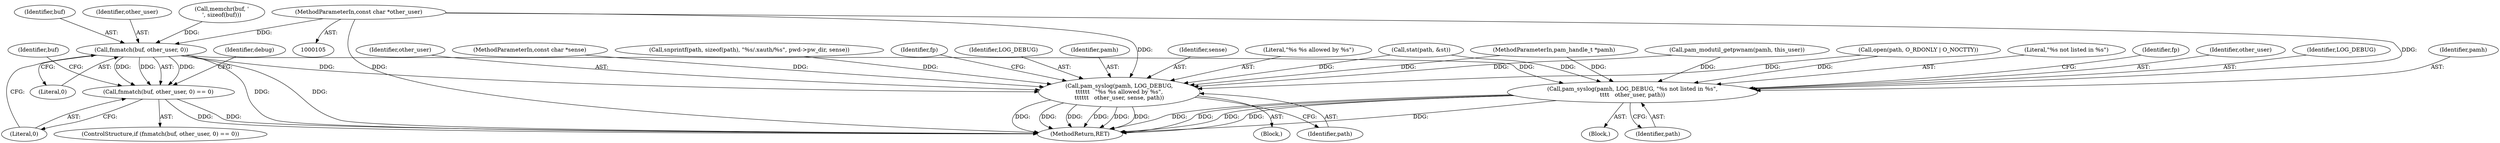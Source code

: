 digraph "0_altlinux_843807a3a90f52e7538be756616510730a24739a@pointer" {
"1000109" [label="(MethodParameterIn,const char *other_user)"];
"1000285" [label="(Call,fnmatch(buf, other_user, 0))"];
"1000284" [label="(Call,fnmatch(buf, other_user, 0) == 0)"];
"1000294" [label="(Call,pam_syslog(pamh, LOG_DEBUG,\n\t\t\t\t\t\t   \"%s %s allowed by %s\",\n\t\t\t\t\t\t   other_user, sense, path))"];
"1000308" [label="(Call,pam_syslog(pamh, LOG_DEBUG, \"%s not listed in %s\",\n\t\t\t\t   other_user, path))"];
"1000309" [label="(Identifier,pamh)"];
"1000283" [label="(ControlStructure,if (fnmatch(buf, other_user, 0) == 0))"];
"1000146" [label="(Call,snprintf(path, sizeof(path), \"%s/.xauth/%s\", pwd->pw_dir, sense))"];
"1000300" [label="(Identifier,path)"];
"1000302" [label="(Identifier,fp)"];
"1000311" [label="(Literal,\"%s not listed in %s\")"];
"1000286" [label="(Identifier,buf)"];
"1000285" [label="(Call,fnmatch(buf, other_user, 0))"];
"1000287" [label="(Identifier,other_user)"];
"1000315" [label="(Identifier,fp)"];
"1000284" [label="(Call,fnmatch(buf, other_user, 0) == 0)"];
"1000296" [label="(Identifier,LOG_DEBUG)"];
"1000295" [label="(Identifier,pamh)"];
"1000245" [label="(Identifier,buf)"];
"1000269" [label="(Call,memchr(buf, '\n', sizeof(buf)))"];
"1000204" [label="(Call,open(path, O_RDONLY | O_NOCTTY))"];
"1000288" [label="(Literal,0)"];
"1000299" [label="(Identifier,sense)"];
"1000297" [label="(Literal,\"%s %s allowed by %s\")"];
"1000181" [label="(Call,stat(path, &st))"];
"1000294" [label="(Call,pam_syslog(pamh, LOG_DEBUG,\n\t\t\t\t\t\t   \"%s %s allowed by %s\",\n\t\t\t\t\t\t   other_user, sense, path))"];
"1000293" [label="(Block,)"];
"1000292" [label="(Identifier,debug)"];
"1000312" [label="(Identifier,other_user)"];
"1000289" [label="(Literal,0)"];
"1000109" [label="(MethodParameterIn,const char *other_user)"];
"1000308" [label="(Call,pam_syslog(pamh, LOG_DEBUG, \"%s not listed in %s\",\n\t\t\t\t   other_user, path))"];
"1000363" [label="(MethodReturn,RET)"];
"1000307" [label="(Block,)"];
"1000106" [label="(MethodParameterIn,pam_handle_t *pamh)"];
"1000298" [label="(Identifier,other_user)"];
"1000107" [label="(MethodParameterIn,const char *sense)"];
"1000129" [label="(Call,pam_modutil_getpwnam(pamh, this_user))"];
"1000313" [label="(Identifier,path)"];
"1000310" [label="(Identifier,LOG_DEBUG)"];
"1000109" -> "1000105"  [label="AST: "];
"1000109" -> "1000363"  [label="DDG: "];
"1000109" -> "1000285"  [label="DDG: "];
"1000109" -> "1000294"  [label="DDG: "];
"1000109" -> "1000308"  [label="DDG: "];
"1000285" -> "1000284"  [label="AST: "];
"1000285" -> "1000288"  [label="CFG: "];
"1000286" -> "1000285"  [label="AST: "];
"1000287" -> "1000285"  [label="AST: "];
"1000288" -> "1000285"  [label="AST: "];
"1000289" -> "1000285"  [label="CFG: "];
"1000285" -> "1000363"  [label="DDG: "];
"1000285" -> "1000363"  [label="DDG: "];
"1000285" -> "1000284"  [label="DDG: "];
"1000285" -> "1000284"  [label="DDG: "];
"1000285" -> "1000284"  [label="DDG: "];
"1000269" -> "1000285"  [label="DDG: "];
"1000285" -> "1000294"  [label="DDG: "];
"1000285" -> "1000308"  [label="DDG: "];
"1000284" -> "1000283"  [label="AST: "];
"1000284" -> "1000289"  [label="CFG: "];
"1000289" -> "1000284"  [label="AST: "];
"1000245" -> "1000284"  [label="CFG: "];
"1000292" -> "1000284"  [label="CFG: "];
"1000284" -> "1000363"  [label="DDG: "];
"1000284" -> "1000363"  [label="DDG: "];
"1000294" -> "1000293"  [label="AST: "];
"1000294" -> "1000300"  [label="CFG: "];
"1000295" -> "1000294"  [label="AST: "];
"1000296" -> "1000294"  [label="AST: "];
"1000297" -> "1000294"  [label="AST: "];
"1000298" -> "1000294"  [label="AST: "];
"1000299" -> "1000294"  [label="AST: "];
"1000300" -> "1000294"  [label="AST: "];
"1000302" -> "1000294"  [label="CFG: "];
"1000294" -> "1000363"  [label="DDG: "];
"1000294" -> "1000363"  [label="DDG: "];
"1000294" -> "1000363"  [label="DDG: "];
"1000294" -> "1000363"  [label="DDG: "];
"1000294" -> "1000363"  [label="DDG: "];
"1000294" -> "1000363"  [label="DDG: "];
"1000129" -> "1000294"  [label="DDG: "];
"1000106" -> "1000294"  [label="DDG: "];
"1000146" -> "1000294"  [label="DDG: "];
"1000107" -> "1000294"  [label="DDG: "];
"1000181" -> "1000294"  [label="DDG: "];
"1000204" -> "1000294"  [label="DDG: "];
"1000308" -> "1000307"  [label="AST: "];
"1000308" -> "1000313"  [label="CFG: "];
"1000309" -> "1000308"  [label="AST: "];
"1000310" -> "1000308"  [label="AST: "];
"1000311" -> "1000308"  [label="AST: "];
"1000312" -> "1000308"  [label="AST: "];
"1000313" -> "1000308"  [label="AST: "];
"1000315" -> "1000308"  [label="CFG: "];
"1000308" -> "1000363"  [label="DDG: "];
"1000308" -> "1000363"  [label="DDG: "];
"1000308" -> "1000363"  [label="DDG: "];
"1000308" -> "1000363"  [label="DDG: "];
"1000308" -> "1000363"  [label="DDG: "];
"1000129" -> "1000308"  [label="DDG: "];
"1000106" -> "1000308"  [label="DDG: "];
"1000181" -> "1000308"  [label="DDG: "];
"1000204" -> "1000308"  [label="DDG: "];
}
